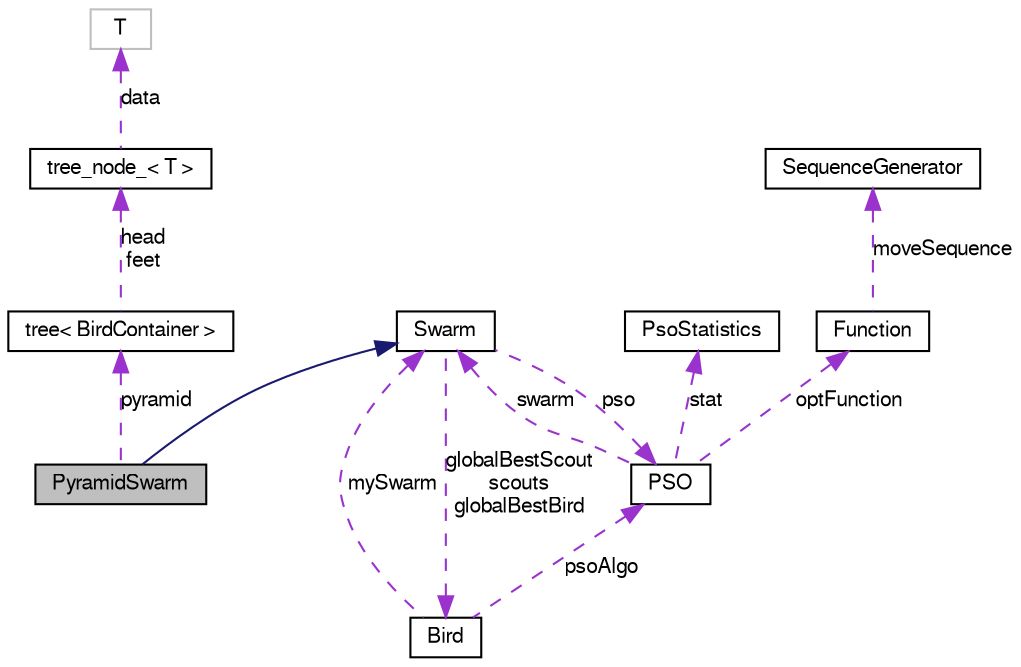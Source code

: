 digraph G
{
  bgcolor="transparent";
  edge [fontname="FreeSans",fontsize=10,labelfontname="FreeSans",labelfontsize=10];
  node [fontname="FreeSans",fontsize=10,shape=record];
  Node1 [label="PyramidSwarm",height=0.2,width=0.4,color="black", fillcolor="grey75", style="filled" fontcolor="black"];
  Node2 -> Node1 [dir=back,color="midnightblue",fontsize=10,style="solid"];
  Node2 [label="Swarm",height=0.2,width=0.4,color="black",URL="$classSwarm.html",tooltip="The Swarm class containing and controlling the individual birds."];
  Node3 -> Node2 [dir=back,color="darkorchid3",fontsize=10,style="dashed",label="globalBestScout\nscouts\nglobalBestBird"];
  Node3 [label="Bird",height=0.2,width=0.4,color="black",URL="$classBird.html",tooltip="The individual bird."];
  Node2 -> Node3 [dir=back,color="darkorchid3",fontsize=10,style="dashed",label="mySwarm"];
  Node4 -> Node3 [dir=back,color="darkorchid3",fontsize=10,style="dashed",label="psoAlgo"];
  Node4 [label="PSO",height=0.2,width=0.4,color="black",URL="$classPSO.html",tooltip="The Particle Swarm Optimization algorithm."];
  Node5 -> Node4 [dir=back,color="darkorchid3",fontsize=10,style="dashed",label="stat"];
  Node5 [label="PsoStatistics",height=0.2,width=0.4,color="black",URL="$classPsoStatistics.html",tooltip="All of the data for evaluation is collected here."];
  Node2 -> Node4 [dir=back,color="darkorchid3",fontsize=10,style="dashed",label="swarm"];
  Node6 -> Node4 [dir=back,color="darkorchid3",fontsize=10,style="dashed",label="optFunction"];
  Node6 [label="Function",height=0.2,width=0.4,color="black",URL="$classFunction.html",tooltip="The optimized function."];
  Node7 -> Node6 [dir=back,color="darkorchid3",fontsize=10,style="dashed",label="moveSequence"];
  Node7 [label="SequenceGenerator",height=0.2,width=0.4,color="black",URL="$classSequenceGenerator.html",tooltip="Generate a reproducable sequence."];
  Node4 -> Node2 [dir=back,color="darkorchid3",fontsize=10,style="dashed",label="pso"];
  Node8 -> Node1 [dir=back,color="darkorchid3",fontsize=10,style="dashed",label="pyramid"];
  Node8 [label="tree\< BirdContainer \>",height=0.2,width=0.4,color="black",URL="$classtree.html"];
  Node9 -> Node8 [dir=back,color="darkorchid3",fontsize=10,style="dashed",label="head\nfeet"];
  Node9 [label="tree_node_\< T \>",height=0.2,width=0.4,color="black",URL="$classtree__node__.html"];
  Node10 -> Node9 [dir=back,color="darkorchid3",fontsize=10,style="dashed",label="data"];
  Node10 [label="T",height=0.2,width=0.4,color="grey75"];
}
